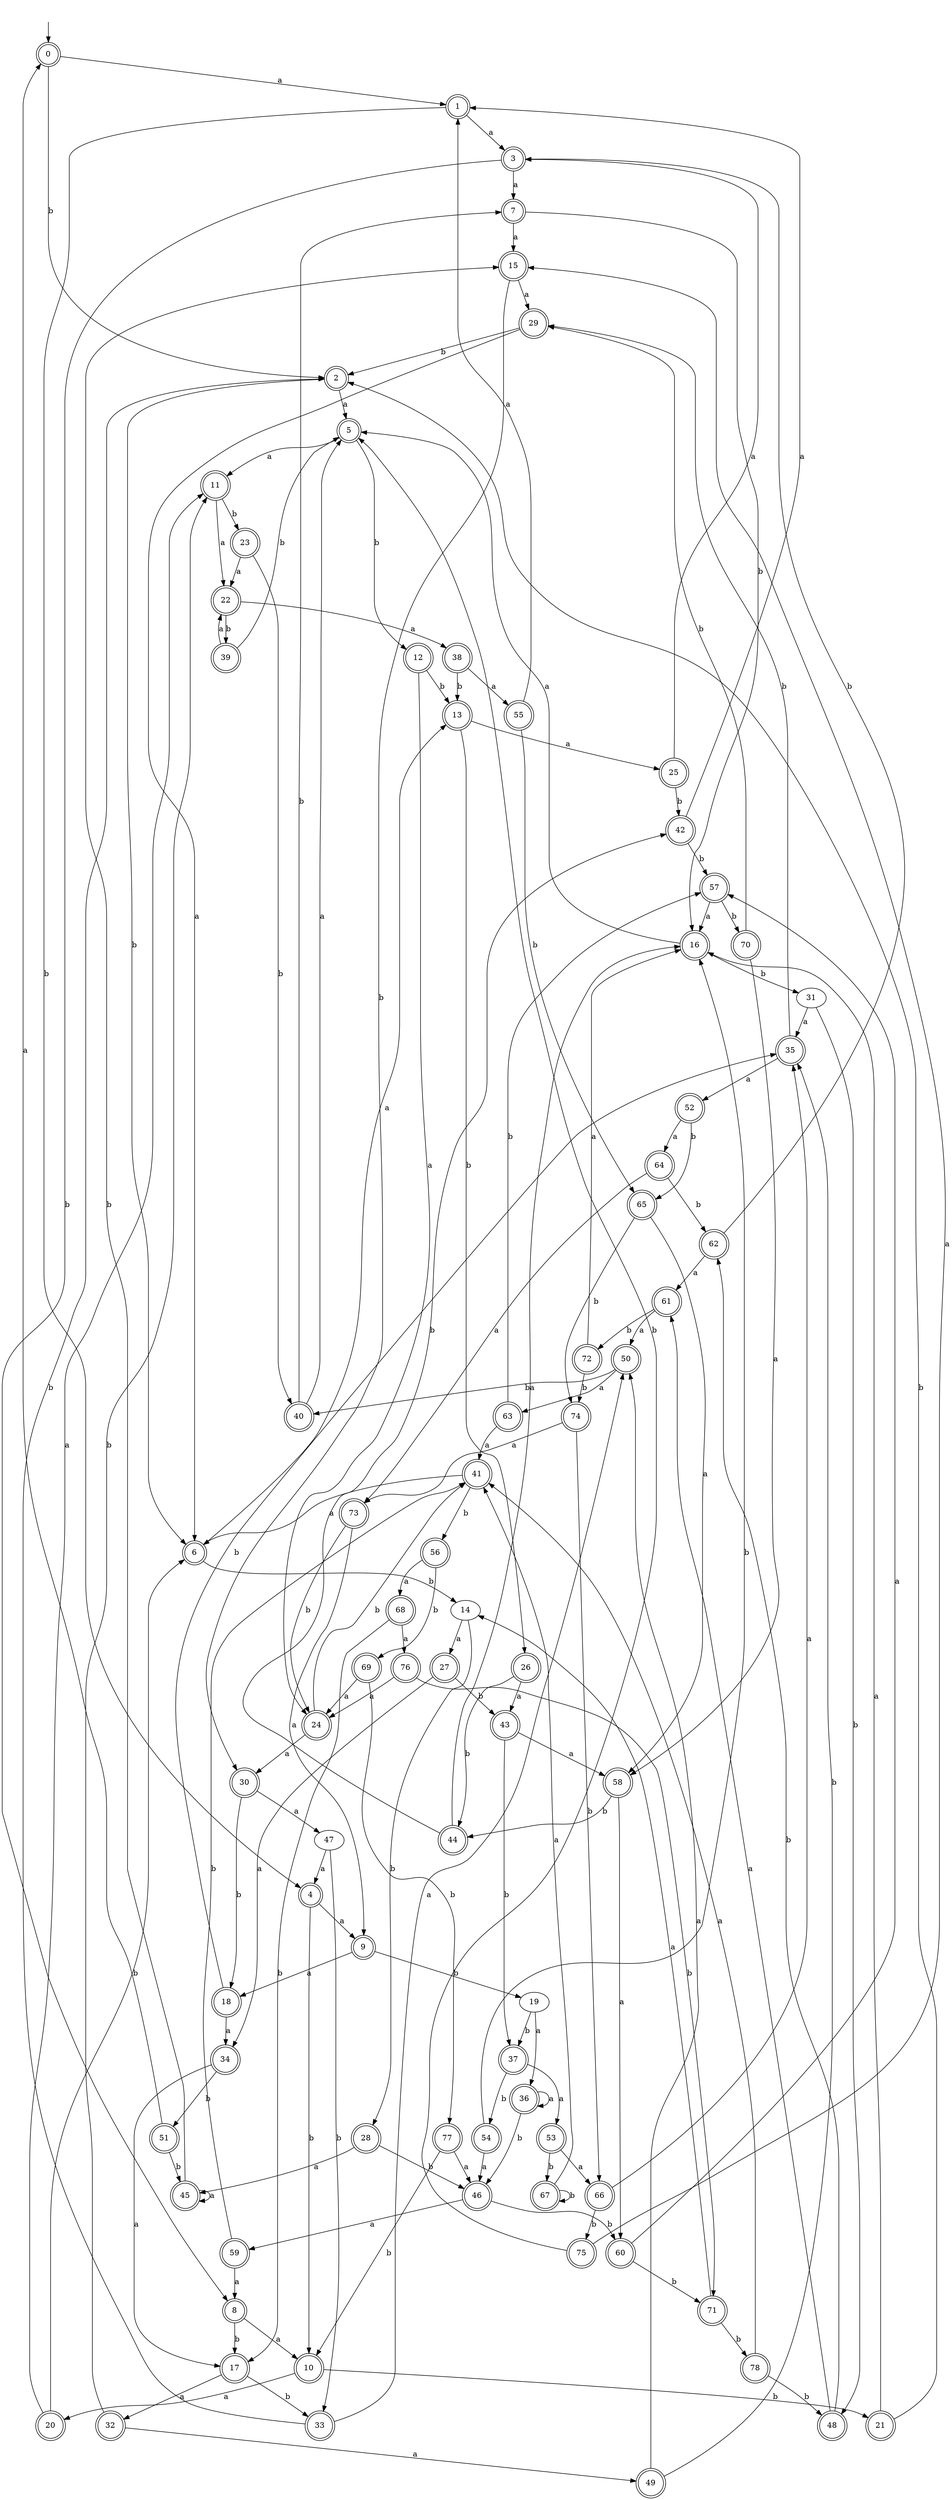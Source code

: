 digraph RandomDFA {
  __start0 [label="", shape=none];
  __start0 -> 0 [label=""];
  0 [shape=circle] [shape=doublecircle]
  0 -> 1 [label="a"]
  0 -> 2 [label="b"]
  1 [shape=doublecircle]
  1 -> 3 [label="a"]
  1 -> 4 [label="b"]
  2 [shape=doublecircle]
  2 -> 5 [label="a"]
  2 -> 6 [label="b"]
  3 [shape=doublecircle]
  3 -> 7 [label="a"]
  3 -> 8 [label="b"]
  4 [shape=doublecircle]
  4 -> 9 [label="a"]
  4 -> 10 [label="b"]
  5 [shape=doublecircle]
  5 -> 11 [label="a"]
  5 -> 12 [label="b"]
  6 [shape=doublecircle]
  6 -> 13 [label="a"]
  6 -> 14 [label="b"]
  7 [shape=doublecircle]
  7 -> 15 [label="a"]
  7 -> 16 [label="b"]
  8 [shape=doublecircle]
  8 -> 10 [label="a"]
  8 -> 17 [label="b"]
  9 [shape=doublecircle]
  9 -> 18 [label="a"]
  9 -> 19 [label="b"]
  10 [shape=doublecircle]
  10 -> 20 [label="a"]
  10 -> 21 [label="b"]
  11 [shape=doublecircle]
  11 -> 22 [label="a"]
  11 -> 23 [label="b"]
  12 [shape=doublecircle]
  12 -> 24 [label="a"]
  12 -> 13 [label="b"]
  13 [shape=doublecircle]
  13 -> 25 [label="a"]
  13 -> 26 [label="b"]
  14
  14 -> 27 [label="a"]
  14 -> 28 [label="b"]
  15 [shape=doublecircle]
  15 -> 29 [label="a"]
  15 -> 30 [label="b"]
  16 [shape=doublecircle]
  16 -> 5 [label="a"]
  16 -> 31 [label="b"]
  17 [shape=doublecircle]
  17 -> 32 [label="a"]
  17 -> 33 [label="b"]
  18 [shape=doublecircle]
  18 -> 34 [label="a"]
  18 -> 35 [label="b"]
  19
  19 -> 36 [label="a"]
  19 -> 37 [label="b"]
  20 [shape=doublecircle]
  20 -> 11 [label="a"]
  20 -> 6 [label="b"]
  21 [shape=doublecircle]
  21 -> 16 [label="a"]
  21 -> 2 [label="b"]
  22 [shape=doublecircle]
  22 -> 38 [label="a"]
  22 -> 39 [label="b"]
  23 [shape=doublecircle]
  23 -> 22 [label="a"]
  23 -> 40 [label="b"]
  24 [shape=doublecircle]
  24 -> 30 [label="a"]
  24 -> 41 [label="b"]
  25 [shape=doublecircle]
  25 -> 3 [label="a"]
  25 -> 42 [label="b"]
  26 [shape=doublecircle]
  26 -> 43 [label="a"]
  26 -> 44 [label="b"]
  27 [shape=doublecircle]
  27 -> 34 [label="a"]
  27 -> 43 [label="b"]
  28 [shape=doublecircle]
  28 -> 45 [label="a"]
  28 -> 46 [label="b"]
  29 [shape=doublecircle]
  29 -> 6 [label="a"]
  29 -> 2 [label="b"]
  30 [shape=doublecircle]
  30 -> 47 [label="a"]
  30 -> 18 [label="b"]
  31
  31 -> 35 [label="a"]
  31 -> 48 [label="b"]
  32 [shape=doublecircle]
  32 -> 49 [label="a"]
  32 -> 11 [label="b"]
  33 [shape=doublecircle]
  33 -> 50 [label="a"]
  33 -> 2 [label="b"]
  34 [shape=doublecircle]
  34 -> 17 [label="a"]
  34 -> 51 [label="b"]
  35 [shape=doublecircle]
  35 -> 52 [label="a"]
  35 -> 29 [label="b"]
  36 [shape=doublecircle]
  36 -> 36 [label="a"]
  36 -> 46 [label="b"]
  37 [shape=doublecircle]
  37 -> 53 [label="a"]
  37 -> 54 [label="b"]
  38 [shape=doublecircle]
  38 -> 55 [label="a"]
  38 -> 13 [label="b"]
  39 [shape=doublecircle]
  39 -> 22 [label="a"]
  39 -> 5 [label="b"]
  40 [shape=doublecircle]
  40 -> 5 [label="a"]
  40 -> 7 [label="b"]
  41 [shape=doublecircle]
  41 -> 6 [label="a"]
  41 -> 56 [label="b"]
  42 [shape=doublecircle]
  42 -> 1 [label="a"]
  42 -> 57 [label="b"]
  43 [shape=doublecircle]
  43 -> 58 [label="a"]
  43 -> 37 [label="b"]
  44 [shape=doublecircle]
  44 -> 16 [label="a"]
  44 -> 42 [label="b"]
  45 [shape=doublecircle]
  45 -> 45 [label="a"]
  45 -> 15 [label="b"]
  46 [shape=doublecircle]
  46 -> 59 [label="a"]
  46 -> 60 [label="b"]
  47
  47 -> 4 [label="a"]
  47 -> 33 [label="b"]
  48 [shape=doublecircle]
  48 -> 61 [label="a"]
  48 -> 62 [label="b"]
  49 [shape=doublecircle]
  49 -> 50 [label="a"]
  49 -> 35 [label="b"]
  50 [shape=doublecircle]
  50 -> 63 [label="a"]
  50 -> 40 [label="b"]
  51 [shape=doublecircle]
  51 -> 0 [label="a"]
  51 -> 45 [label="b"]
  52 [shape=doublecircle]
  52 -> 64 [label="a"]
  52 -> 65 [label="b"]
  53 [shape=doublecircle]
  53 -> 66 [label="a"]
  53 -> 67 [label="b"]
  54 [shape=doublecircle]
  54 -> 46 [label="a"]
  54 -> 16 [label="b"]
  55 [shape=doublecircle]
  55 -> 1 [label="a"]
  55 -> 65 [label="b"]
  56 [shape=doublecircle]
  56 -> 68 [label="a"]
  56 -> 69 [label="b"]
  57 [shape=doublecircle]
  57 -> 16 [label="a"]
  57 -> 70 [label="b"]
  58 [shape=doublecircle]
  58 -> 60 [label="a"]
  58 -> 44 [label="b"]
  59 [shape=doublecircle]
  59 -> 8 [label="a"]
  59 -> 41 [label="b"]
  60 [shape=doublecircle]
  60 -> 57 [label="a"]
  60 -> 71 [label="b"]
  61 [shape=doublecircle]
  61 -> 50 [label="a"]
  61 -> 72 [label="b"]
  62 [shape=doublecircle]
  62 -> 61 [label="a"]
  62 -> 3 [label="b"]
  63 [shape=doublecircle]
  63 -> 41 [label="a"]
  63 -> 57 [label="b"]
  64 [shape=doublecircle]
  64 -> 73 [label="a"]
  64 -> 62 [label="b"]
  65 [shape=doublecircle]
  65 -> 58 [label="a"]
  65 -> 74 [label="b"]
  66 [shape=doublecircle]
  66 -> 35 [label="a"]
  66 -> 75 [label="b"]
  67 [shape=doublecircle]
  67 -> 41 [label="a"]
  67 -> 67 [label="b"]
  68 [shape=doublecircle]
  68 -> 76 [label="a"]
  68 -> 17 [label="b"]
  69 [shape=doublecircle]
  69 -> 24 [label="a"]
  69 -> 77 [label="b"]
  70 [shape=doublecircle]
  70 -> 58 [label="a"]
  70 -> 29 [label="b"]
  71 [shape=doublecircle]
  71 -> 14 [label="a"]
  71 -> 78 [label="b"]
  72 [shape=doublecircle]
  72 -> 16 [label="a"]
  72 -> 74 [label="b"]
  73 [shape=doublecircle]
  73 -> 9 [label="a"]
  73 -> 24 [label="b"]
  74 [shape=doublecircle]
  74 -> 73 [label="a"]
  74 -> 66 [label="b"]
  75 [shape=doublecircle]
  75 -> 15 [label="a"]
  75 -> 5 [label="b"]
  76 [shape=doublecircle]
  76 -> 24 [label="a"]
  76 -> 71 [label="b"]
  77 [shape=doublecircle]
  77 -> 46 [label="a"]
  77 -> 10 [label="b"]
  78 [shape=doublecircle]
  78 -> 41 [label="a"]
  78 -> 48 [label="b"]
}
